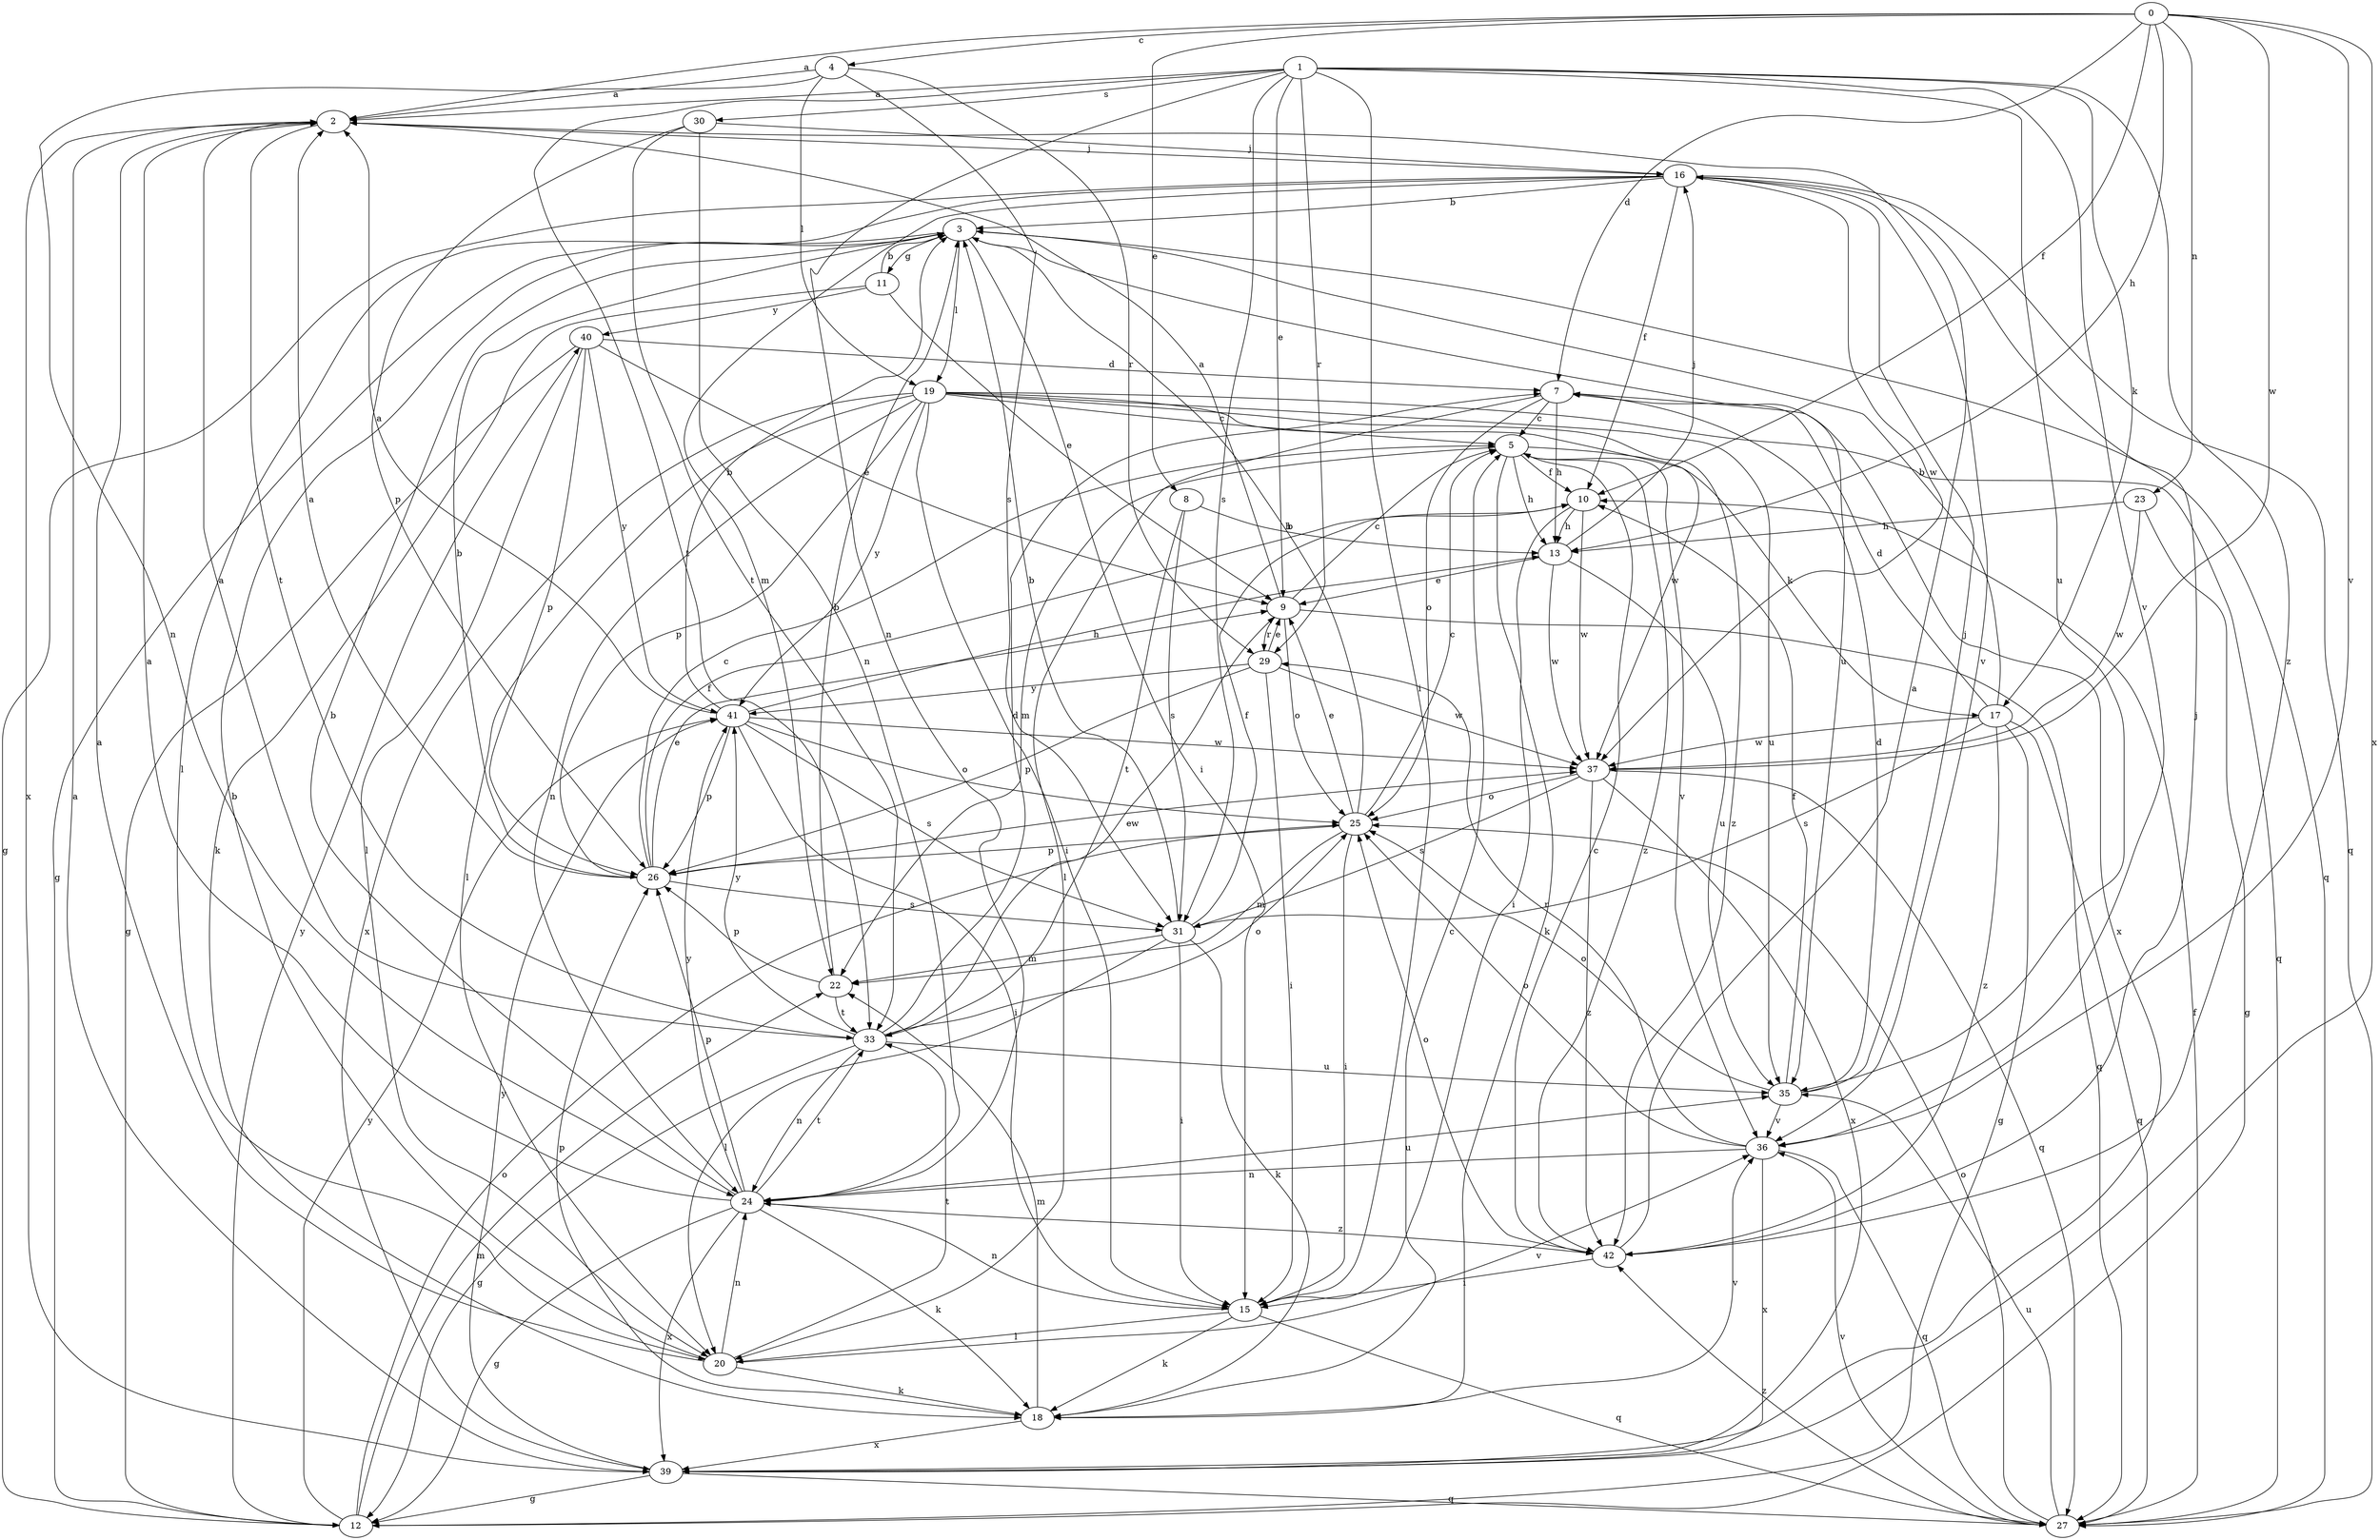 strict digraph  {
0;
1;
2;
3;
4;
5;
7;
8;
9;
10;
11;
12;
13;
15;
16;
17;
18;
19;
20;
22;
23;
24;
25;
26;
27;
29;
30;
31;
33;
35;
36;
37;
39;
40;
41;
42;
0 -> 2  [label=a];
0 -> 4  [label=c];
0 -> 7  [label=d];
0 -> 8  [label=e];
0 -> 10  [label=f];
0 -> 13  [label=h];
0 -> 23  [label=n];
0 -> 36  [label=v];
0 -> 37  [label=w];
0 -> 39  [label=x];
1 -> 2  [label=a];
1 -> 9  [label=e];
1 -> 15  [label=i];
1 -> 17  [label=k];
1 -> 24  [label=n];
1 -> 29  [label=r];
1 -> 30  [label=s];
1 -> 31  [label=s];
1 -> 33  [label=t];
1 -> 35  [label=u];
1 -> 36  [label=v];
1 -> 42  [label=z];
2 -> 16  [label=j];
2 -> 33  [label=t];
2 -> 39  [label=x];
3 -> 11  [label=g];
3 -> 12  [label=g];
3 -> 15  [label=i];
3 -> 19  [label=l];
3 -> 27  [label=q];
3 -> 35  [label=u];
4 -> 2  [label=a];
4 -> 19  [label=l];
4 -> 24  [label=n];
4 -> 29  [label=r];
4 -> 31  [label=s];
5 -> 10  [label=f];
5 -> 13  [label=h];
5 -> 17  [label=k];
5 -> 18  [label=k];
5 -> 22  [label=m];
5 -> 36  [label=v];
5 -> 42  [label=z];
7 -> 5  [label=c];
7 -> 13  [label=h];
7 -> 20  [label=l];
7 -> 25  [label=o];
7 -> 39  [label=x];
8 -> 13  [label=h];
8 -> 31  [label=s];
8 -> 33  [label=t];
9 -> 2  [label=a];
9 -> 5  [label=c];
9 -> 25  [label=o];
9 -> 27  [label=q];
9 -> 29  [label=r];
10 -> 13  [label=h];
10 -> 15  [label=i];
10 -> 37  [label=w];
11 -> 3  [label=b];
11 -> 9  [label=e];
11 -> 18  [label=k];
11 -> 40  [label=y];
12 -> 22  [label=m];
12 -> 25  [label=o];
12 -> 40  [label=y];
12 -> 41  [label=y];
13 -> 9  [label=e];
13 -> 16  [label=j];
13 -> 35  [label=u];
13 -> 37  [label=w];
15 -> 18  [label=k];
15 -> 20  [label=l];
15 -> 24  [label=n];
15 -> 27  [label=q];
16 -> 3  [label=b];
16 -> 10  [label=f];
16 -> 12  [label=g];
16 -> 20  [label=l];
16 -> 22  [label=m];
16 -> 27  [label=q];
16 -> 36  [label=v];
16 -> 37  [label=w];
17 -> 3  [label=b];
17 -> 7  [label=d];
17 -> 12  [label=g];
17 -> 27  [label=q];
17 -> 31  [label=s];
17 -> 37  [label=w];
17 -> 42  [label=z];
18 -> 5  [label=c];
18 -> 22  [label=m];
18 -> 26  [label=p];
18 -> 36  [label=v];
18 -> 39  [label=x];
19 -> 5  [label=c];
19 -> 15  [label=i];
19 -> 20  [label=l];
19 -> 24  [label=n];
19 -> 26  [label=p];
19 -> 27  [label=q];
19 -> 35  [label=u];
19 -> 37  [label=w];
19 -> 39  [label=x];
19 -> 41  [label=y];
19 -> 42  [label=z];
20 -> 2  [label=a];
20 -> 3  [label=b];
20 -> 18  [label=k];
20 -> 24  [label=n];
20 -> 33  [label=t];
20 -> 36  [label=v];
22 -> 3  [label=b];
22 -> 26  [label=p];
22 -> 33  [label=t];
23 -> 12  [label=g];
23 -> 13  [label=h];
23 -> 37  [label=w];
24 -> 2  [label=a];
24 -> 3  [label=b];
24 -> 12  [label=g];
24 -> 18  [label=k];
24 -> 26  [label=p];
24 -> 33  [label=t];
24 -> 35  [label=u];
24 -> 39  [label=x];
24 -> 41  [label=y];
24 -> 42  [label=z];
25 -> 3  [label=b];
25 -> 5  [label=c];
25 -> 9  [label=e];
25 -> 15  [label=i];
25 -> 22  [label=m];
25 -> 26  [label=p];
26 -> 2  [label=a];
26 -> 3  [label=b];
26 -> 5  [label=c];
26 -> 9  [label=e];
26 -> 10  [label=f];
26 -> 31  [label=s];
26 -> 37  [label=w];
27 -> 10  [label=f];
27 -> 25  [label=o];
27 -> 35  [label=u];
27 -> 36  [label=v];
27 -> 42  [label=z];
29 -> 9  [label=e];
29 -> 15  [label=i];
29 -> 26  [label=p];
29 -> 37  [label=w];
29 -> 41  [label=y];
30 -> 16  [label=j];
30 -> 24  [label=n];
30 -> 26  [label=p];
30 -> 33  [label=t];
31 -> 3  [label=b];
31 -> 10  [label=f];
31 -> 15  [label=i];
31 -> 18  [label=k];
31 -> 20  [label=l];
31 -> 22  [label=m];
33 -> 2  [label=a];
33 -> 7  [label=d];
33 -> 9  [label=e];
33 -> 12  [label=g];
33 -> 24  [label=n];
33 -> 25  [label=o];
33 -> 35  [label=u];
33 -> 41  [label=y];
35 -> 7  [label=d];
35 -> 10  [label=f];
35 -> 16  [label=j];
35 -> 25  [label=o];
35 -> 36  [label=v];
36 -> 24  [label=n];
36 -> 25  [label=o];
36 -> 27  [label=q];
36 -> 29  [label=r];
36 -> 39  [label=x];
37 -> 25  [label=o];
37 -> 27  [label=q];
37 -> 31  [label=s];
37 -> 39  [label=x];
37 -> 42  [label=z];
39 -> 2  [label=a];
39 -> 12  [label=g];
39 -> 27  [label=q];
39 -> 41  [label=y];
40 -> 7  [label=d];
40 -> 9  [label=e];
40 -> 12  [label=g];
40 -> 20  [label=l];
40 -> 26  [label=p];
40 -> 41  [label=y];
41 -> 2  [label=a];
41 -> 3  [label=b];
41 -> 13  [label=h];
41 -> 15  [label=i];
41 -> 25  [label=o];
41 -> 26  [label=p];
41 -> 31  [label=s];
41 -> 37  [label=w];
42 -> 2  [label=a];
42 -> 5  [label=c];
42 -> 15  [label=i];
42 -> 16  [label=j];
42 -> 25  [label=o];
}
